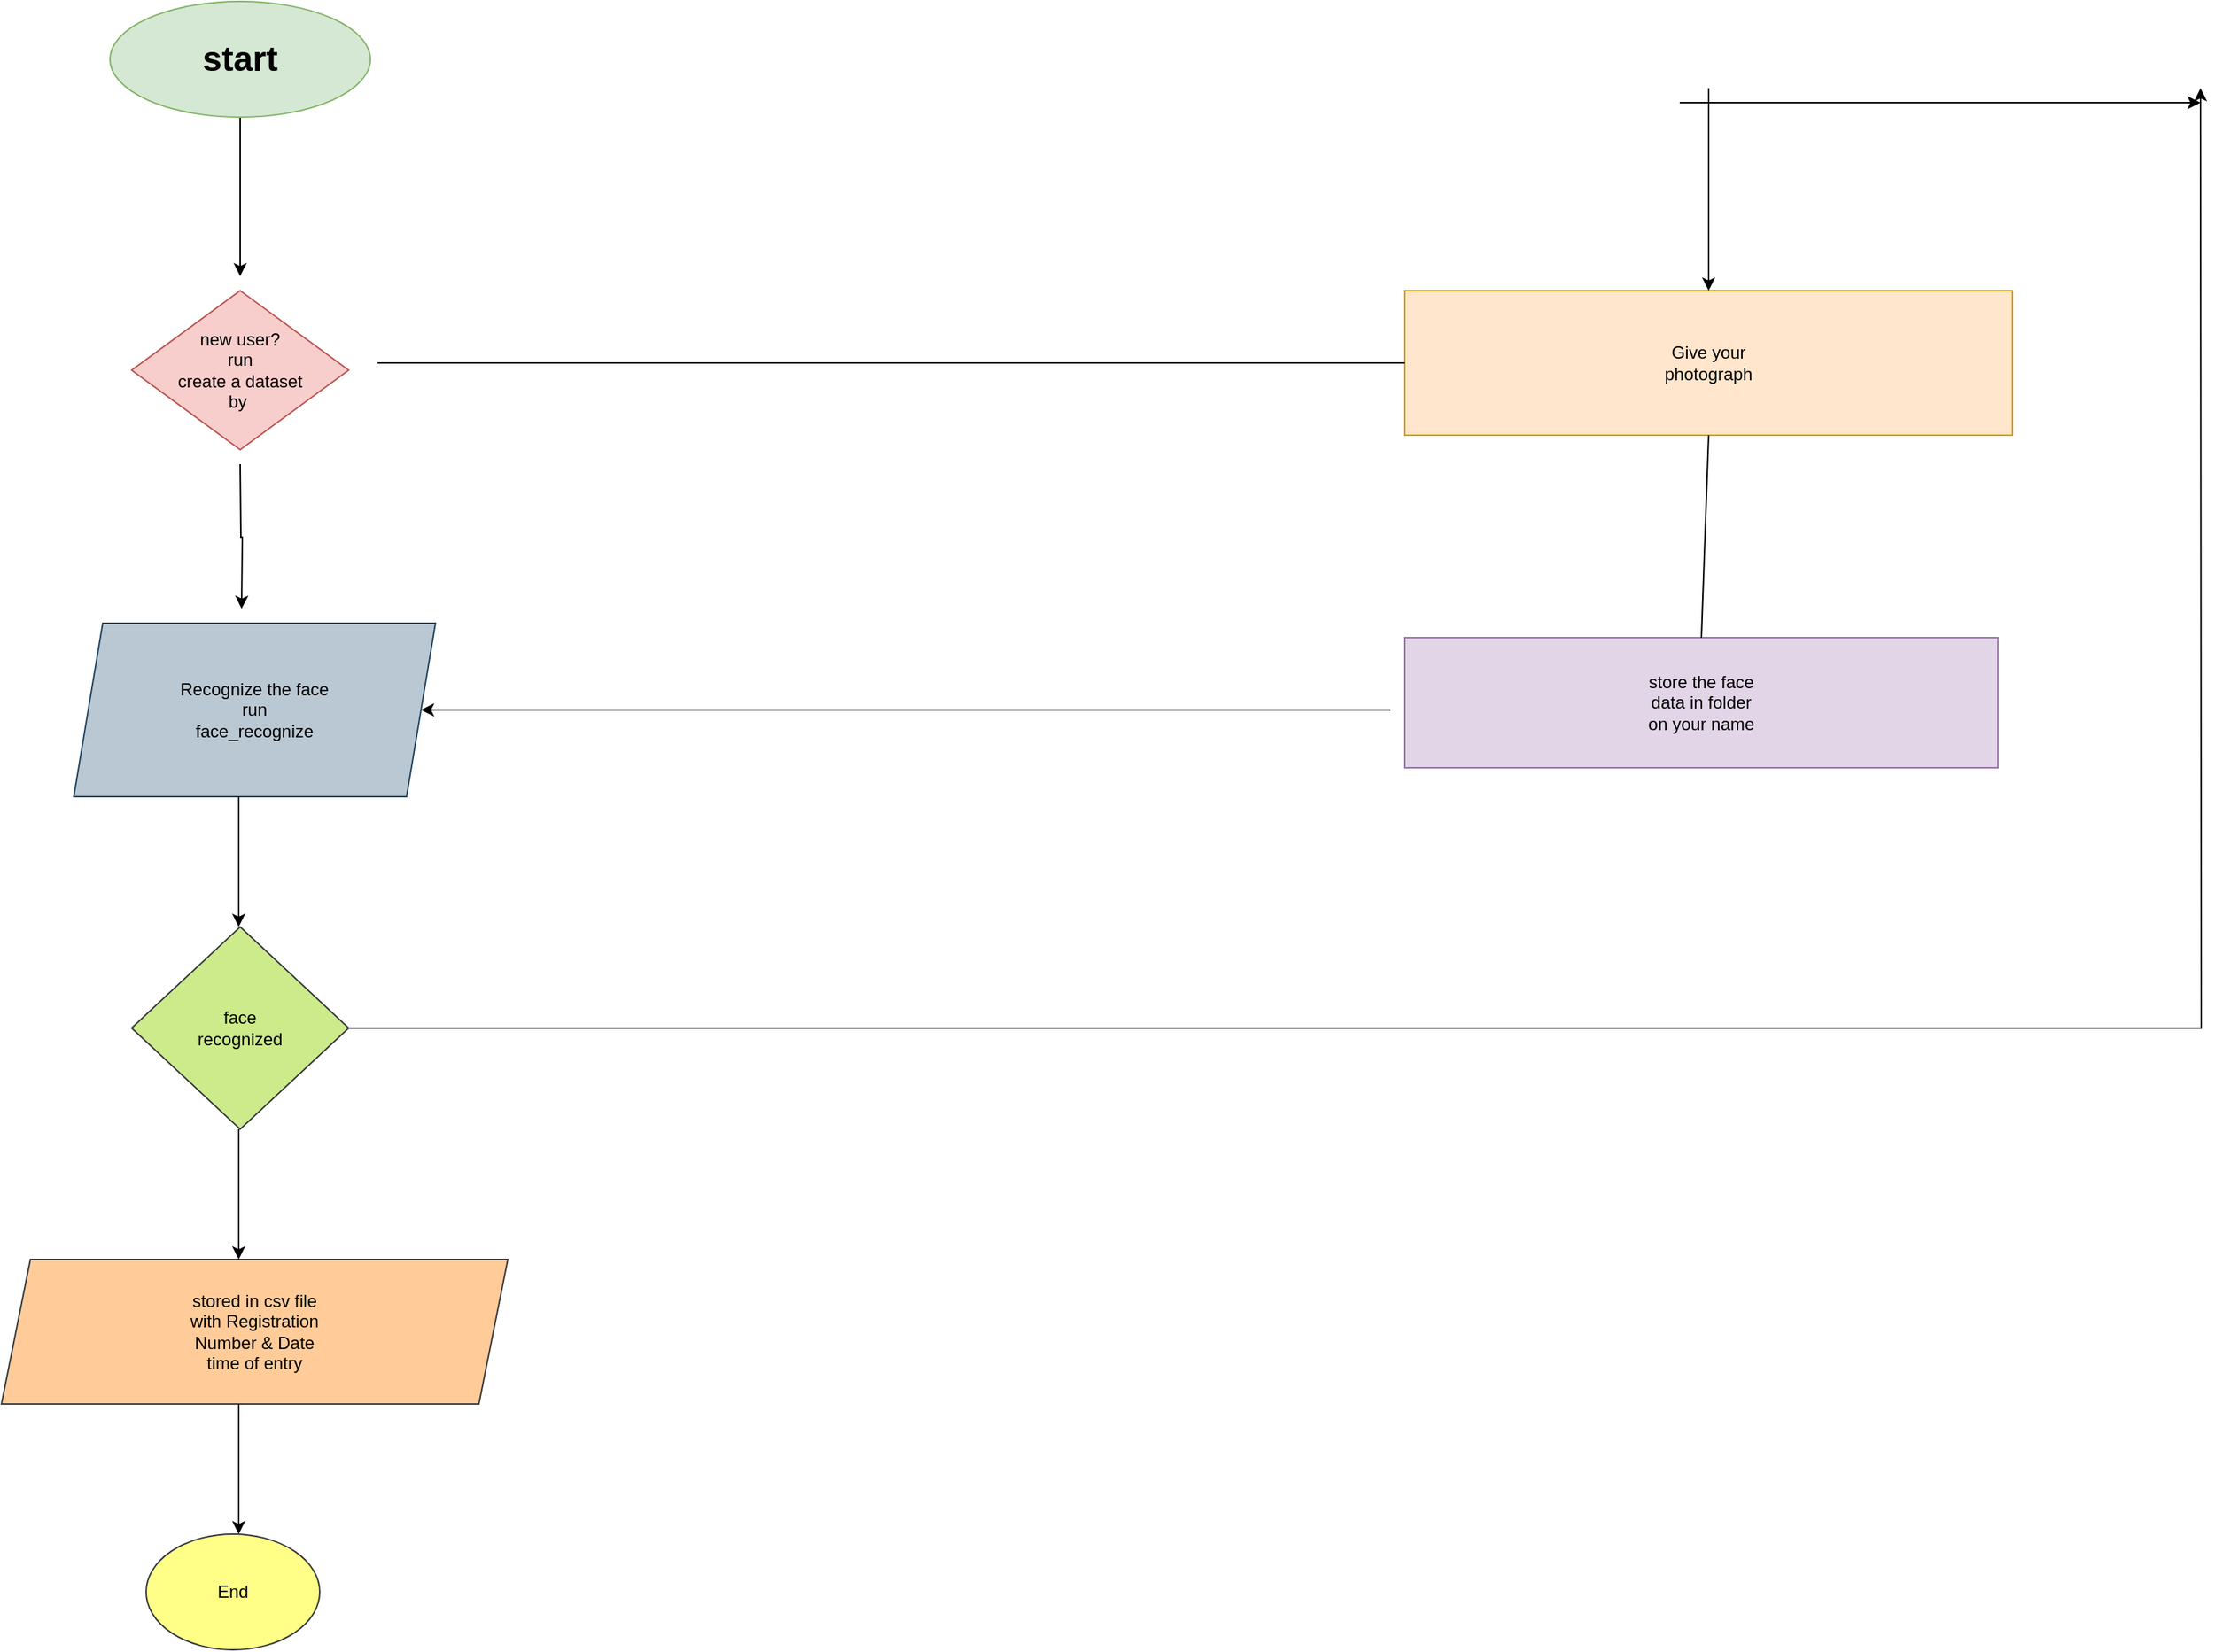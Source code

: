 <mxfile version="28.0.7">
  <diagram name="Page-1" id="RWqVQbvTK5CCkM-w5bE9">
    <mxGraphModel dx="2800" dy="2184" grid="1" gridSize="10" guides="1" tooltips="1" connect="1" arrows="1" fold="1" page="0" pageScale="1" pageWidth="850" pageHeight="1100" math="0" shadow="0">
      <root>
        <mxCell id="0" />
        <mxCell id="1" parent="0" />
        <mxCell id="dCO69aYNQCSRGYiKLIwo-19" style="edgeStyle=orthogonalEdgeStyle;rounded=0;orthogonalLoop=1;jettySize=auto;html=1;exitX=0.5;exitY=1;exitDx=0;exitDy=0;entryX=0.5;entryY=0;entryDx=0;entryDy=0;" edge="1" parent="1" source="dCO69aYNQCSRGYiKLIwo-1">
          <mxGeometry relative="1" as="geometry">
            <mxPoint x="35" y="-540" as="targetPoint" />
          </mxGeometry>
        </mxCell>
        <mxCell id="dCO69aYNQCSRGYiKLIwo-1" value="&lt;h1&gt;start&lt;/h1&gt;" style="ellipse;whiteSpace=wrap;html=1;fillColor=#d5e8d4;strokeColor=#82b366;" vertex="1" parent="1">
          <mxGeometry x="-55" y="-730" width="180" height="80" as="geometry" />
        </mxCell>
        <mxCell id="dCO69aYNQCSRGYiKLIwo-18" style="edgeStyle=orthogonalEdgeStyle;rounded=0;orthogonalLoop=1;jettySize=auto;html=1;exitX=0.5;exitY=1;exitDx=0;exitDy=0;" edge="1" parent="1">
          <mxGeometry relative="1" as="geometry">
            <mxPoint x="36" y="-310" as="targetPoint" />
            <mxPoint x="35" y="-410" as="sourcePoint" />
          </mxGeometry>
        </mxCell>
        <mxCell id="dCO69aYNQCSRGYiKLIwo-7" value="Recognize the face&lt;div&gt;run&lt;/div&gt;&lt;div&gt;face_recognize&lt;/div&gt;" style="shape=parallelogram;perimeter=parallelogramPerimeter;whiteSpace=wrap;html=1;fixedSize=1;fillColor=#bac8d3;strokeColor=#23445d;" vertex="1" parent="1">
          <mxGeometry x="-80" y="-300" width="250" height="120" as="geometry" />
        </mxCell>
        <mxCell id="dCO69aYNQCSRGYiKLIwo-24" value="" style="edgeStyle=orthogonalEdgeStyle;rounded=0;orthogonalLoop=1;jettySize=auto;html=1;" edge="1" parent="1" source="dCO69aYNQCSRGYiKLIwo-8">
          <mxGeometry relative="1" as="geometry">
            <mxPoint x="1390" y="-670" as="targetPoint" />
          </mxGeometry>
        </mxCell>
        <mxCell id="dCO69aYNQCSRGYiKLIwo-8" value="face&lt;div&gt;recognized&lt;/div&gt;" style="rhombus;whiteSpace=wrap;html=1;fillColor=#cdeb8b;strokeColor=#36393d;" vertex="1" parent="1">
          <mxGeometry x="-40" y="-90" width="150" height="140" as="geometry" />
        </mxCell>
        <mxCell id="dCO69aYNQCSRGYiKLIwo-12" value="stored in csv file&lt;div&gt;with Registration&lt;/div&gt;&lt;div&gt;Number &amp;amp; Date&lt;/div&gt;&lt;div&gt;time of entry&lt;/div&gt;" style="shape=parallelogram;perimeter=parallelogramPerimeter;whiteSpace=wrap;html=1;fixedSize=1;fillColor=#ffcc99;strokeColor=#36393d;" vertex="1" parent="1">
          <mxGeometry x="-130" y="140" width="350" height="100" as="geometry" />
        </mxCell>
        <mxCell id="dCO69aYNQCSRGYiKLIwo-14" value="End" style="ellipse;whiteSpace=wrap;html=1;fillColor=#ffff88;strokeColor=#36393d;" vertex="1" parent="1">
          <mxGeometry x="-30" y="330" width="120" height="80" as="geometry" />
        </mxCell>
        <mxCell id="dCO69aYNQCSRGYiKLIwo-15" value="" style="endArrow=classic;html=1;rounded=0;" edge="1" parent="1">
          <mxGeometry width="50" height="50" relative="1" as="geometry">
            <mxPoint x="34" y="50" as="sourcePoint" />
            <mxPoint x="34" y="140" as="targetPoint" />
            <Array as="points" />
          </mxGeometry>
        </mxCell>
        <mxCell id="dCO69aYNQCSRGYiKLIwo-16" value="" style="endArrow=classic;html=1;rounded=0;" edge="1" parent="1">
          <mxGeometry width="50" height="50" relative="1" as="geometry">
            <mxPoint x="34" y="-180" as="sourcePoint" />
            <mxPoint x="34" y="-90" as="targetPoint" />
            <Array as="points" />
          </mxGeometry>
        </mxCell>
        <mxCell id="dCO69aYNQCSRGYiKLIwo-17" value="" style="endArrow=classic;html=1;rounded=0;" edge="1" parent="1">
          <mxGeometry width="50" height="50" relative="1" as="geometry">
            <mxPoint x="34" y="240" as="sourcePoint" />
            <mxPoint x="34" y="330" as="targetPoint" />
            <Array as="points" />
          </mxGeometry>
        </mxCell>
        <mxCell id="dCO69aYNQCSRGYiKLIwo-20" value="store the face&lt;div&gt;data in folder&lt;/div&gt;&lt;div&gt;on your name&lt;/div&gt;" style="rounded=0;whiteSpace=wrap;html=1;fillColor=#e1d5e7;strokeColor=#9673a6;" vertex="1" parent="1">
          <mxGeometry x="840" y="-290" width="410" height="90" as="geometry" />
        </mxCell>
        <mxCell id="dCO69aYNQCSRGYiKLIwo-21" value="Give your&lt;div&gt;photograph&lt;/div&gt;" style="rounded=0;whiteSpace=wrap;html=1;fillColor=#ffe6cc;strokeColor=#d79b00;" vertex="1" parent="1">
          <mxGeometry x="840" y="-530" width="420" height="100" as="geometry" />
        </mxCell>
        <mxCell id="dCO69aYNQCSRGYiKLIwo-25" value="" style="endArrow=classic;html=1;rounded=0;" edge="1" parent="1">
          <mxGeometry width="50" height="50" relative="1" as="geometry">
            <mxPoint x="1030" y="-660" as="sourcePoint" />
            <mxPoint x="1390" y="-660" as="targetPoint" />
          </mxGeometry>
        </mxCell>
        <mxCell id="dCO69aYNQCSRGYiKLIwo-27" value="" style="endArrow=classic;html=1;rounded=0;entryX=0.5;entryY=0;entryDx=0;entryDy=0;" edge="1" parent="1" target="dCO69aYNQCSRGYiKLIwo-21">
          <mxGeometry width="50" height="50" relative="1" as="geometry">
            <mxPoint x="1050" y="-670" as="sourcePoint" />
            <mxPoint x="460" y="-100" as="targetPoint" />
          </mxGeometry>
        </mxCell>
        <mxCell id="dCO69aYNQCSRGYiKLIwo-30" value="" style="endArrow=classic;html=1;rounded=0;entryX=1;entryY=0.5;entryDx=0;entryDy=0;" edge="1" parent="1" target="dCO69aYNQCSRGYiKLIwo-7">
          <mxGeometry width="50" height="50" relative="1" as="geometry">
            <mxPoint x="830" y="-240" as="sourcePoint" />
            <mxPoint x="460" y="-100" as="targetPoint" />
          </mxGeometry>
        </mxCell>
        <mxCell id="dCO69aYNQCSRGYiKLIwo-32" value="" style="endArrow=none;html=1;rounded=0;entryX=0.5;entryY=1;entryDx=0;entryDy=0;exitX=0.5;exitY=0;exitDx=0;exitDy=0;" edge="1" parent="1" source="dCO69aYNQCSRGYiKLIwo-20" target="dCO69aYNQCSRGYiKLIwo-21">
          <mxGeometry width="50" height="50" relative="1" as="geometry">
            <mxPoint x="410" y="-50" as="sourcePoint" />
            <mxPoint x="460" y="-100" as="targetPoint" />
          </mxGeometry>
        </mxCell>
        <mxCell id="dCO69aYNQCSRGYiKLIwo-33" value="" style="endArrow=none;html=1;rounded=0;entryX=0;entryY=0.5;entryDx=0;entryDy=0;" edge="1" parent="1" target="dCO69aYNQCSRGYiKLIwo-21">
          <mxGeometry width="50" height="50" relative="1" as="geometry">
            <mxPoint x="130" y="-480" as="sourcePoint" />
            <mxPoint x="460" y="-100" as="targetPoint" />
          </mxGeometry>
        </mxCell>
        <mxCell id="dCO69aYNQCSRGYiKLIwo-35" value="new&amp;nbsp;&lt;span style=&quot;background-color: transparent; color: light-dark(rgb(0, 0, 0), rgb(255, 255, 255));&quot;&gt;user?&lt;/span&gt;&lt;div&gt;run&lt;/div&gt;&lt;div&gt;create a dataset&lt;/div&gt;&lt;div&gt;by&amp;nbsp;&lt;/div&gt;" style="rhombus;whiteSpace=wrap;html=1;fillColor=#f8cecc;strokeColor=#b85450;" vertex="1" parent="1">
          <mxGeometry x="-40" y="-530" width="150" height="110" as="geometry" />
        </mxCell>
      </root>
    </mxGraphModel>
  </diagram>
</mxfile>
